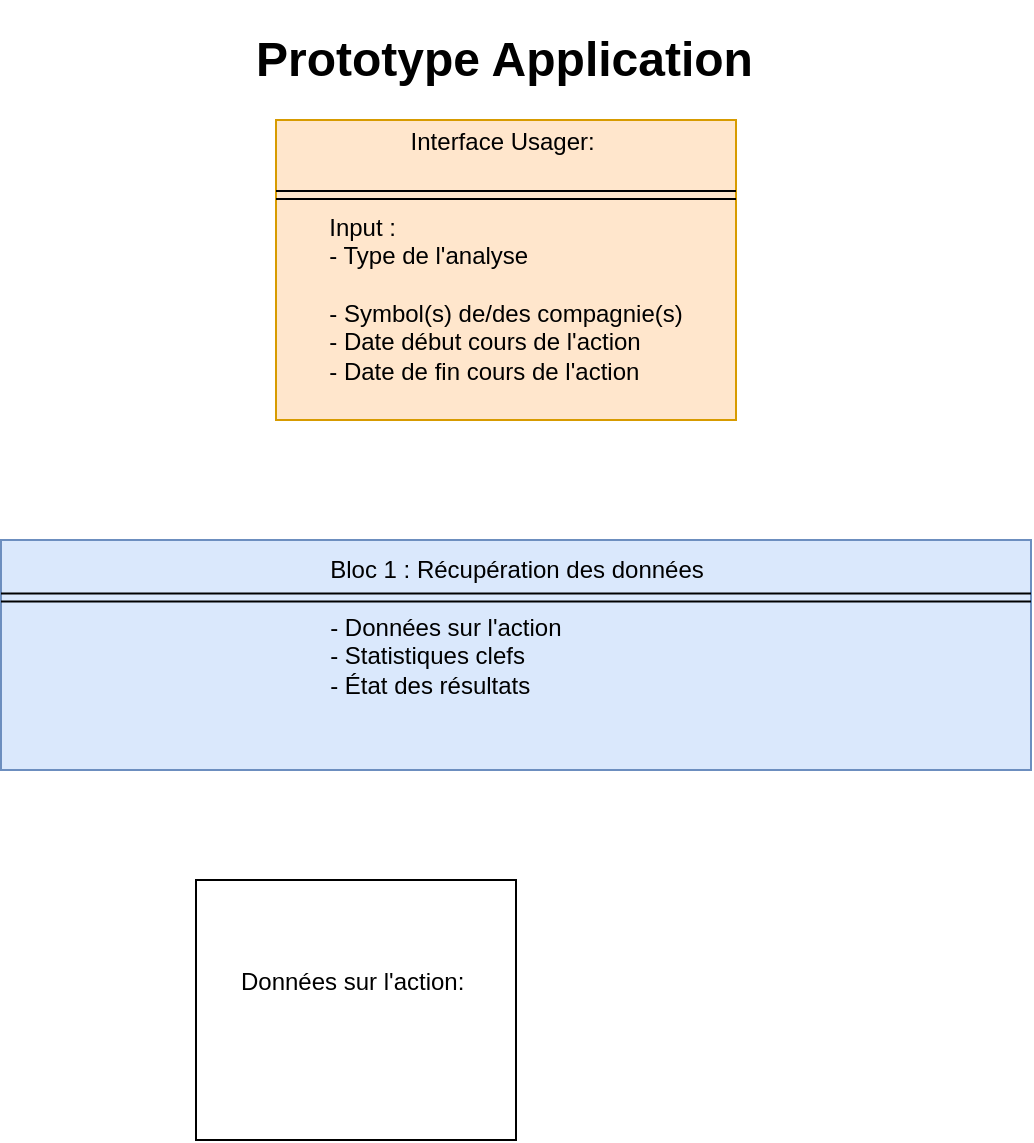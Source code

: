 <mxfile version="12.9.14" type="github"><diagram name="Page-1" id="5f0bae14-7c28-e335-631c-24af17079c00"><mxGraphModel dx="782" dy="1328" grid="1" gridSize="10" guides="1" tooltips="1" connect="1" arrows="1" fold="1" page="1" pageScale="1" pageWidth="1100" pageHeight="850" background="#ffffff" math="0" shadow="0"><root><mxCell id="0"/><mxCell id="1" parent="0"/><mxCell id="M5gRqzEymaKd2vjoiTx1-2" value="&lt;br&gt;Interface Usager:&amp;nbsp;&lt;br&gt;&lt;br&gt;&lt;br&gt;&lt;div style=&quot;text-align: left&quot;&gt;&lt;span&gt;Input :&amp;nbsp;&lt;/span&gt;&lt;/div&gt;&lt;div style=&quot;text-align: left&quot;&gt;- Type de l'analyse&lt;/div&gt;&lt;div style=&quot;text-align: left&quot;&gt;&lt;span&gt;&lt;br&gt;&lt;/span&gt;&lt;/div&gt;&lt;div style=&quot;text-align: left&quot;&gt;&lt;span&gt;- Symbol(s) de/des compagnie(s)&lt;/span&gt;&lt;/div&gt;&lt;div style=&quot;text-align: left&quot;&gt;&lt;span&gt;- Date début cours de l'action&lt;/span&gt;&lt;/div&gt;&lt;div style=&quot;text-align: left&quot;&gt;&lt;span&gt;- Date de fin cours de l'action&lt;/span&gt;&lt;/div&gt;&lt;div style=&quot;text-align: left&quot;&gt;&lt;br&gt;&lt;/div&gt;&lt;div style=&quot;text-align: left&quot;&gt;&lt;br&gt;&lt;/div&gt;" style="rounded=0;whiteSpace=wrap;html=1;fillColor=#ffe6cc;strokeColor=#d79b00;" vertex="1" parent="1"><mxGeometry x="200" y="50" width="230" height="150" as="geometry"/></mxCell><mxCell id="M5gRqzEymaKd2vjoiTx1-3" value="&lt;h1&gt;Prototype Application&lt;/h1&gt;" style="text;html=1;strokeColor=none;fillColor=none;spacing=5;spacingTop=-20;whiteSpace=wrap;overflow=hidden;rounded=0;" vertex="1" parent="1"><mxGeometry x="185" width="270" height="40" as="geometry"/></mxCell><mxCell id="M5gRqzEymaKd2vjoiTx1-4" value="" style="shape=link;html=1;entryX=1;entryY=0.25;entryDx=0;entryDy=0;exitX=0;exitY=0.25;exitDx=0;exitDy=0;" edge="1" parent="1" source="M5gRqzEymaKd2vjoiTx1-2" target="M5gRqzEymaKd2vjoiTx1-2"><mxGeometry width="50" height="50" relative="1" as="geometry"><mxPoint x="320" y="200" as="sourcePoint"/><mxPoint x="370" y="150" as="targetPoint"/></mxGeometry></mxCell><mxCell id="M5gRqzEymaKd2vjoiTx1-7" value="&lt;br&gt;Bloc 1 : Récupération des données&lt;br&gt;&lt;br&gt;&lt;span&gt;&lt;div style=&quot;text-align: left&quot;&gt;&lt;span&gt;- Données sur l'action&lt;/span&gt;&lt;/div&gt;&lt;/span&gt;&lt;div style=&quot;text-align: left&quot;&gt;- Statistiques clefs&lt;/div&gt;&lt;div style=&quot;text-align: left&quot;&gt;- État des résultats&lt;/div&gt;&lt;div style=&quot;text-align: left&quot;&gt;&lt;br&gt;&lt;/div&gt;&lt;div style=&quot;text-align: left&quot;&gt;&lt;br&gt;&lt;/div&gt;&lt;div style=&quot;text-align: left&quot;&gt;&lt;br&gt;&lt;/div&gt;" style="rounded=0;whiteSpace=wrap;html=1;fillColor=#dae8fc;strokeColor=#6c8ebf;" vertex="1" parent="1"><mxGeometry x="62.5" y="260" width="515" height="115" as="geometry"/></mxCell><mxCell id="M5gRqzEymaKd2vjoiTx1-9" value="" style="shape=link;html=1;entryX=1;entryY=0.25;entryDx=0;entryDy=0;exitX=0;exitY=0.25;exitDx=0;exitDy=0;" edge="1" parent="1" source="M5gRqzEymaKd2vjoiTx1-7" target="M5gRqzEymaKd2vjoiTx1-7"><mxGeometry width="50" height="50" relative="1" as="geometry"><mxPoint x="450" y="260" as="sourcePoint"/><mxPoint x="650" y="260" as="targetPoint"/></mxGeometry></mxCell><mxCell id="M5gRqzEymaKd2vjoiTx1-14" value="Données sur l'action:&amp;nbsp;&lt;br&gt;&lt;br&gt;&lt;br&gt;" style="rounded=0;whiteSpace=wrap;html=1;" vertex="1" parent="1"><mxGeometry x="160" y="430" width="160" height="130" as="geometry"/></mxCell></root></mxGraphModel></diagram></mxfile>